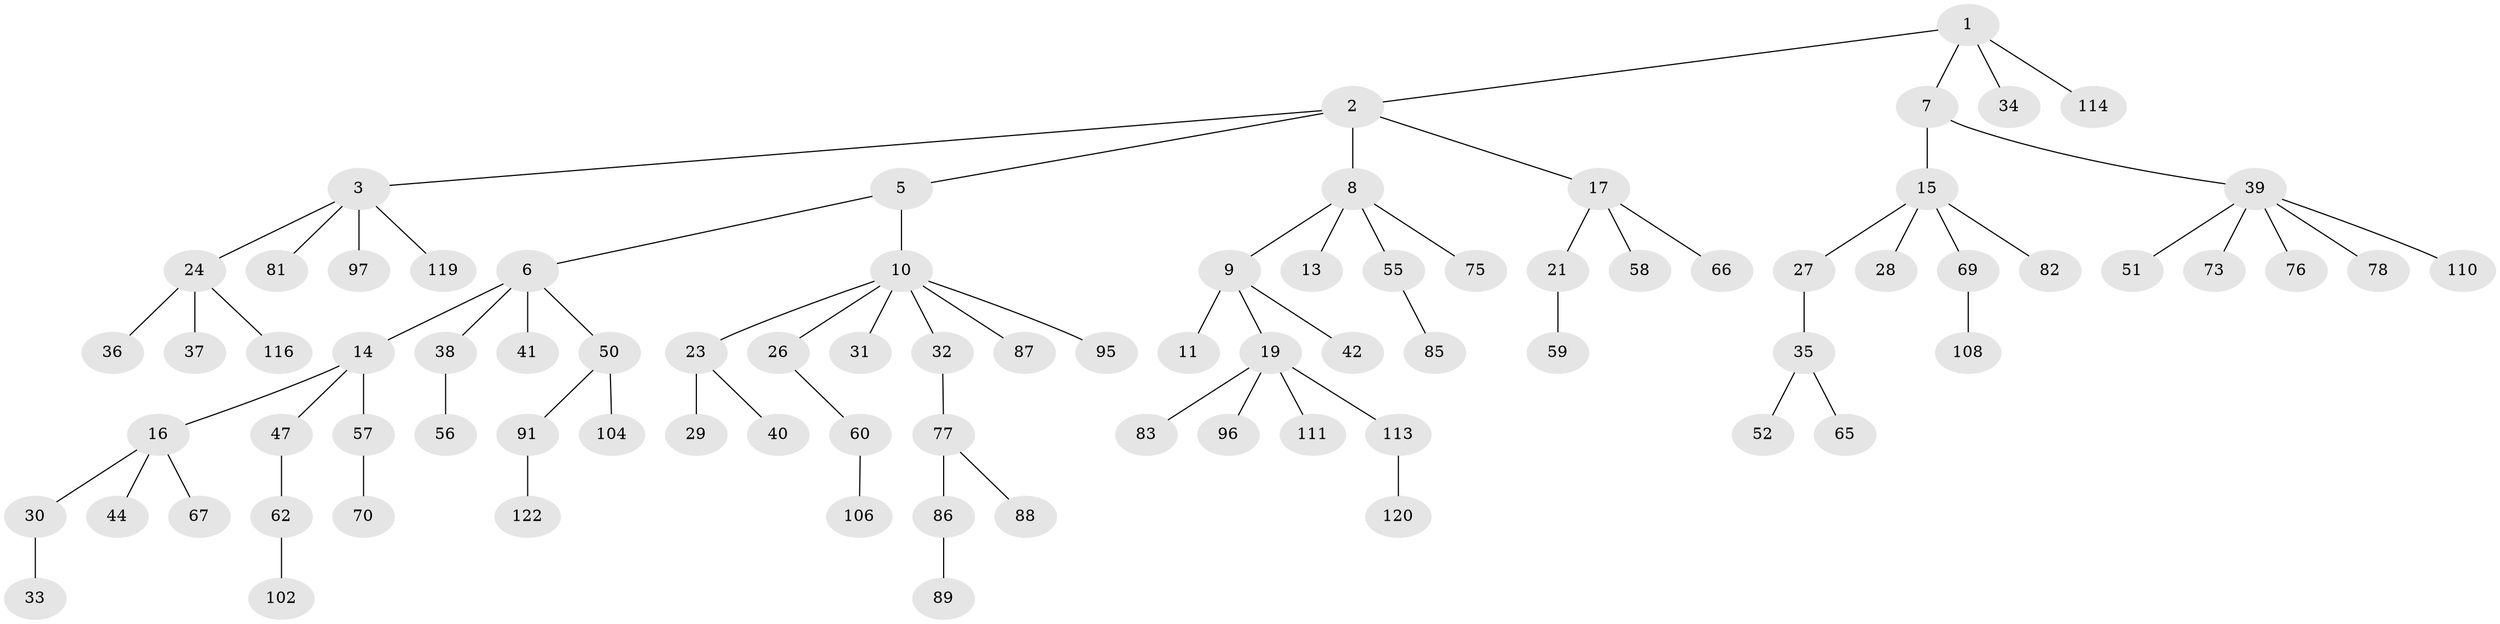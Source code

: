 // Generated by graph-tools (version 1.1) at 2025/52/02/27/25 19:52:12]
// undirected, 82 vertices, 81 edges
graph export_dot {
graph [start="1"]
  node [color=gray90,style=filled];
  1 [super="+20"];
  2 [super="+4"];
  3 [super="+63"];
  5;
  6 [super="+71"];
  7;
  8 [super="+12"];
  9 [super="+22"];
  10 [super="+90"];
  11;
  13;
  14;
  15 [super="+61"];
  16 [super="+109"];
  17 [super="+18"];
  19 [super="+45"];
  21 [super="+103"];
  23 [super="+100"];
  24 [super="+25"];
  26 [super="+54"];
  27 [super="+49"];
  28;
  29;
  30;
  31 [super="+118"];
  32;
  33 [super="+72"];
  34 [super="+105"];
  35 [super="+92"];
  36 [super="+107"];
  37;
  38 [super="+43"];
  39 [super="+53"];
  40 [super="+80"];
  41 [super="+48"];
  42;
  44 [super="+46"];
  47 [super="+117"];
  50 [super="+84"];
  51 [super="+74"];
  52;
  55;
  56;
  57;
  58 [super="+112"];
  59;
  60;
  62 [super="+64"];
  65;
  66 [super="+79"];
  67 [super="+68"];
  69 [super="+101"];
  70;
  73 [super="+93"];
  75 [super="+99"];
  76;
  77 [super="+98"];
  78;
  81 [super="+94"];
  82;
  83;
  85 [super="+115"];
  86;
  87;
  88;
  89;
  91;
  95;
  96;
  97;
  102;
  104;
  106;
  108;
  110 [super="+121"];
  111;
  113;
  114;
  116;
  119;
  120;
  122;
  1 -- 2;
  1 -- 7;
  1 -- 34;
  1 -- 114;
  2 -- 3;
  2 -- 8;
  2 -- 17;
  2 -- 5;
  3 -- 24;
  3 -- 97;
  3 -- 119;
  3 -- 81;
  5 -- 6;
  5 -- 10;
  6 -- 14;
  6 -- 38;
  6 -- 41;
  6 -- 50;
  7 -- 15;
  7 -- 39;
  8 -- 9;
  8 -- 55;
  8 -- 75;
  8 -- 13;
  9 -- 11;
  9 -- 19;
  9 -- 42;
  10 -- 23;
  10 -- 26;
  10 -- 31;
  10 -- 32;
  10 -- 87;
  10 -- 95;
  14 -- 16;
  14 -- 47;
  14 -- 57;
  15 -- 27;
  15 -- 28;
  15 -- 82;
  15 -- 69;
  16 -- 30;
  16 -- 44;
  16 -- 67;
  17 -- 58;
  17 -- 21;
  17 -- 66;
  19 -- 96;
  19 -- 111;
  19 -- 113;
  19 -- 83;
  21 -- 59;
  23 -- 29;
  23 -- 40;
  24 -- 116;
  24 -- 36;
  24 -- 37;
  26 -- 60;
  27 -- 35;
  30 -- 33;
  32 -- 77;
  35 -- 52;
  35 -- 65;
  38 -- 56;
  39 -- 51;
  39 -- 78;
  39 -- 73;
  39 -- 76;
  39 -- 110;
  47 -- 62;
  50 -- 91;
  50 -- 104;
  55 -- 85;
  57 -- 70;
  60 -- 106;
  62 -- 102;
  69 -- 108;
  77 -- 86;
  77 -- 88;
  86 -- 89;
  91 -- 122;
  113 -- 120;
}
